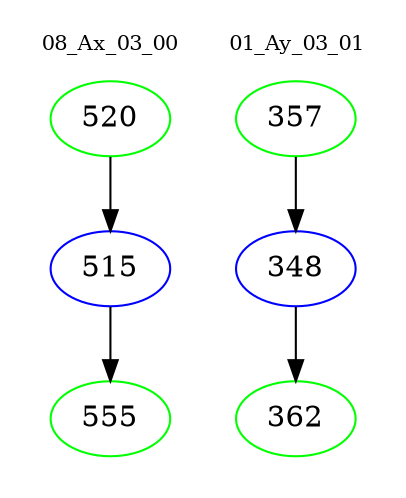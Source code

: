 digraph{
subgraph cluster_0 {
color = white
label = "08_Ax_03_00";
fontsize=10;
T0_520 [label="520", color="green"]
T0_520 -> T0_515 [color="black"]
T0_515 [label="515", color="blue"]
T0_515 -> T0_555 [color="black"]
T0_555 [label="555", color="green"]
}
subgraph cluster_1 {
color = white
label = "01_Ay_03_01";
fontsize=10;
T1_357 [label="357", color="green"]
T1_357 -> T1_348 [color="black"]
T1_348 [label="348", color="blue"]
T1_348 -> T1_362 [color="black"]
T1_362 [label="362", color="green"]
}
}
